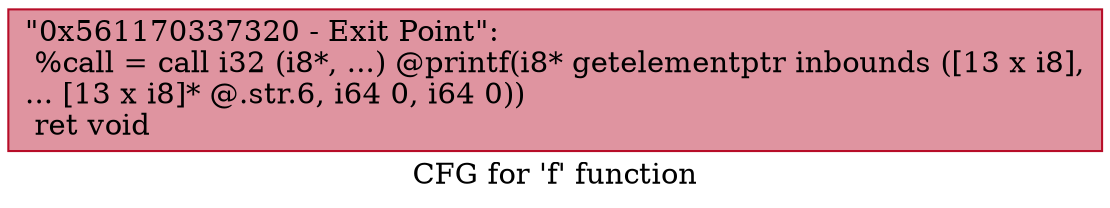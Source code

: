 digraph "CFG for 'f' function" {
	label="CFG for 'f' function";

	Node0x561170337320 [shape=record,color="#b70d28ff", style=filled, fillcolor="#b70d2870",label="{\"0x561170337320 - Exit Point\":\l  %call = call i32 (i8*, ...) @printf(i8* getelementptr inbounds ([13 x i8],\l... [13 x i8]* @.str.6, i64 0, i64 0))\l  ret void\l}"];
}
